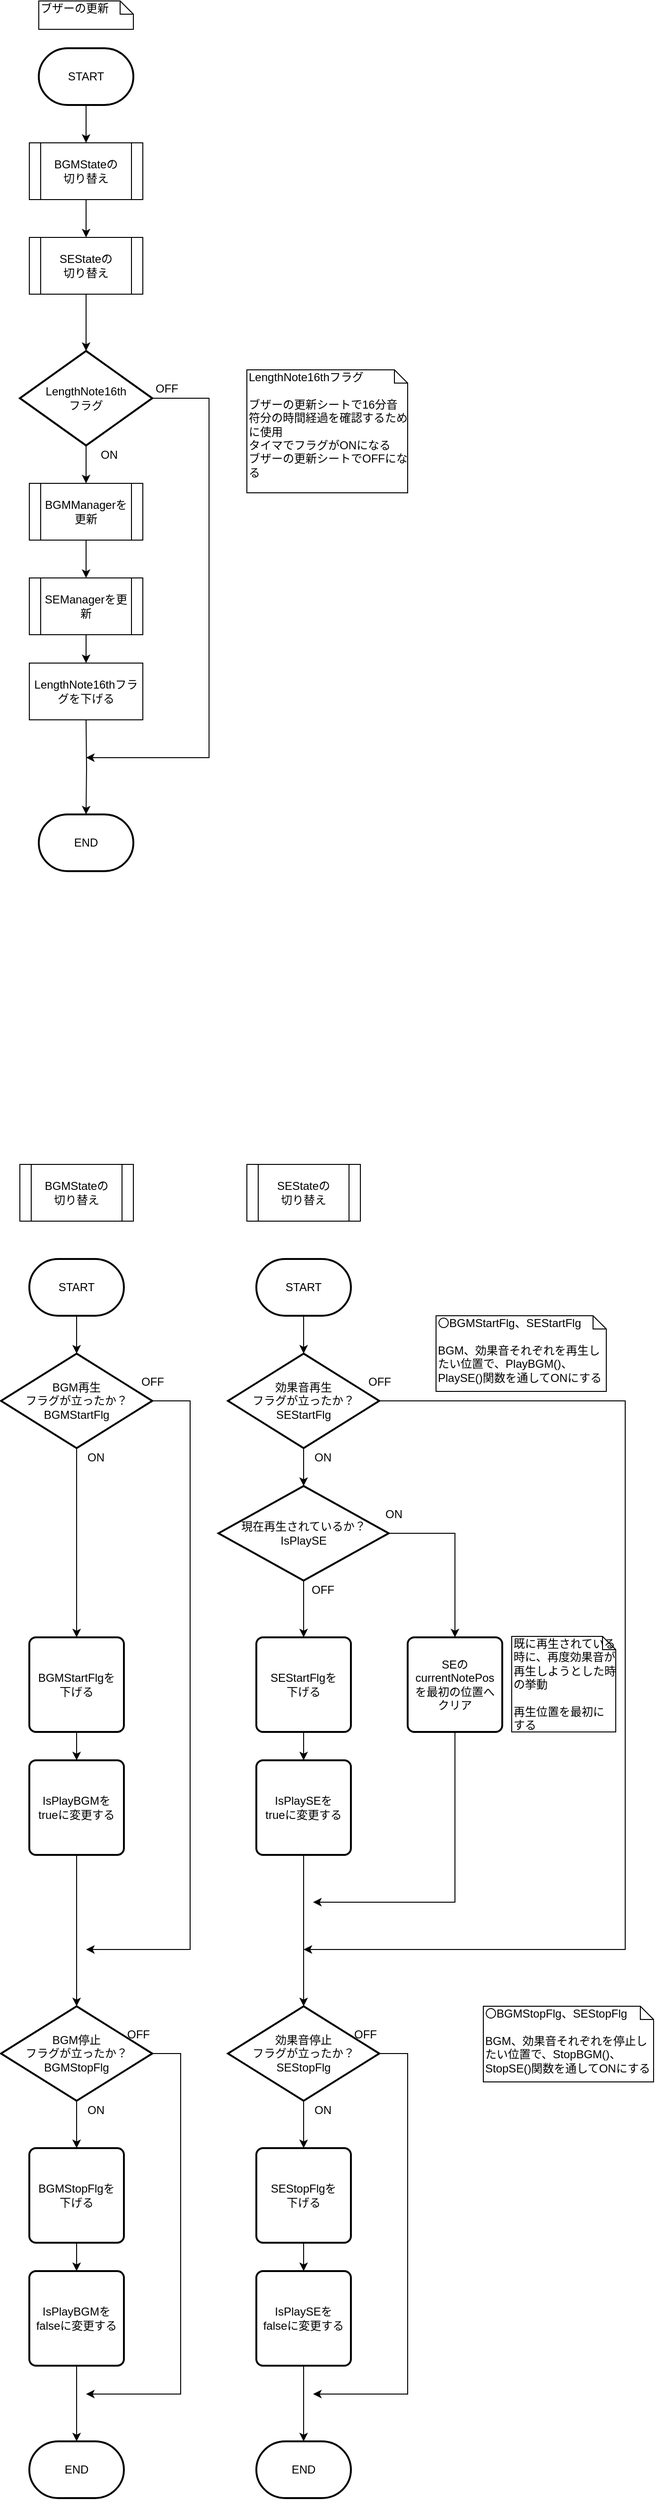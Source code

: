 <mxfile version="13.1.3" pages="5">
    <diagram name="ブザーの更新" id="sHjXgTzeAOtryM8AVv4b">
        <mxGraphModel dx="627" dy="618" grid="1" gridSize="10" guides="1" tooltips="1" connect="1" arrows="1" fold="1" page="1" pageScale="1" pageWidth="827" pageHeight="1169" math="0" shadow="0">
            <root>
                <mxCell id="dr038-qqmDyIK8T8McZE-0"/>
                <mxCell id="dr038-qqmDyIK8T8McZE-1" parent="dr038-qqmDyIK8T8McZE-0"/>
                <mxCell id="W0YhLz_EQgFUQMOhoSJx-53" value="" style="edgeStyle=orthogonalEdgeStyle;rounded=0;orthogonalLoop=1;jettySize=auto;html=1;" parent="dr038-qqmDyIK8T8McZE-1" source="dr038-qqmDyIK8T8McZE-3" target="W0YhLz_EQgFUQMOhoSJx-22" edge="1">
                    <mxGeometry relative="1" as="geometry"/>
                </mxCell>
                <mxCell id="dr038-qqmDyIK8T8McZE-3" value="START" style="strokeWidth=2;html=1;shape=mxgraph.flowchart.terminator;whiteSpace=wrap;" parent="dr038-qqmDyIK8T8McZE-1" vertex="1">
                    <mxGeometry x="100" y="100" width="100" height="60" as="geometry"/>
                </mxCell>
                <mxCell id="dr038-qqmDyIK8T8McZE-4" value="ブザーの更新" style="shape=note;whiteSpace=wrap;html=1;size=14;verticalAlign=top;align=left;spacingTop=-6;" parent="dr038-qqmDyIK8T8McZE-1" vertex="1">
                    <mxGeometry x="100" y="50" width="100" height="30" as="geometry"/>
                </mxCell>
                <mxCell id="dr038-qqmDyIK8T8McZE-5" value="" style="edgeStyle=orthogonalEdgeStyle;rounded=0;orthogonalLoop=1;jettySize=auto;html=1;exitX=0.5;exitY=1;exitDx=0;exitDy=0;" parent="dr038-qqmDyIK8T8McZE-1" source="G2oQgX6TiOGb2vG8f04e-0" edge="1">
                    <mxGeometry relative="1" as="geometry">
                        <mxPoint x="150" y="610" as="sourcePoint"/>
                        <mxPoint x="150" y="660" as="targetPoint"/>
                    </mxGeometry>
                </mxCell>
                <mxCell id="dr038-qqmDyIK8T8McZE-7" value="" style="edgeStyle=orthogonalEdgeStyle;rounded=0;orthogonalLoop=1;jettySize=auto;html=1;exitX=0.5;exitY=1;exitDx=0;exitDy=0;" parent="dr038-qqmDyIK8T8McZE-1" source="G2oQgX6TiOGb2vG8f04e-1" edge="1">
                    <mxGeometry relative="1" as="geometry">
                        <mxPoint x="150" y="750" as="targetPoint"/>
                        <mxPoint x="150" y="710" as="sourcePoint"/>
                    </mxGeometry>
                </mxCell>
                <mxCell id="dr038-qqmDyIK8T8McZE-22" value="END" style="strokeWidth=2;html=1;shape=mxgraph.flowchart.terminator;whiteSpace=wrap;" parent="dr038-qqmDyIK8T8McZE-1" vertex="1">
                    <mxGeometry x="100" y="910" width="100" height="60" as="geometry"/>
                </mxCell>
                <mxCell id="W0YhLz_EQgFUQMOhoSJx-0" value="BGMStateの&lt;br&gt;切り替え" style="shape=process;whiteSpace=wrap;html=1;backgroundOutline=1;" parent="dr038-qqmDyIK8T8McZE-1" vertex="1">
                    <mxGeometry x="80" y="1280" width="120" height="60" as="geometry"/>
                </mxCell>
                <mxCell id="W0YhLz_EQgFUQMOhoSJx-1" value="" style="edgeStyle=orthogonalEdgeStyle;rounded=0;orthogonalLoop=1;jettySize=auto;html=1;" parent="dr038-qqmDyIK8T8McZE-1" source="W0YhLz_EQgFUQMOhoSJx-2" target="W0YhLz_EQgFUQMOhoSJx-5" edge="1">
                    <mxGeometry relative="1" as="geometry"/>
                </mxCell>
                <mxCell id="W0YhLz_EQgFUQMOhoSJx-2" value="START" style="strokeWidth=2;html=1;shape=mxgraph.flowchart.terminator;whiteSpace=wrap;" parent="dr038-qqmDyIK8T8McZE-1" vertex="1">
                    <mxGeometry x="90" y="1380" width="100" height="60" as="geometry"/>
                </mxCell>
                <mxCell id="W0YhLz_EQgFUQMOhoSJx-3" value="" style="edgeStyle=orthogonalEdgeStyle;rounded=0;orthogonalLoop=1;jettySize=auto;html=1;" parent="dr038-qqmDyIK8T8McZE-1" source="W0YhLz_EQgFUQMOhoSJx-5" target="W0YhLz_EQgFUQMOhoSJx-7" edge="1">
                    <mxGeometry relative="1" as="geometry"/>
                </mxCell>
                <mxCell id="W0YhLz_EQgFUQMOhoSJx-4" style="edgeStyle=orthogonalEdgeStyle;rounded=0;orthogonalLoop=1;jettySize=auto;html=1;" parent="dr038-qqmDyIK8T8McZE-1" source="W0YhLz_EQgFUQMOhoSJx-5" edge="1">
                    <mxGeometry relative="1" as="geometry">
                        <mxPoint x="150" y="2110" as="targetPoint"/>
                        <Array as="points">
                            <mxPoint x="260" y="1530"/>
                            <mxPoint x="260" y="2110"/>
                        </Array>
                    </mxGeometry>
                </mxCell>
                <mxCell id="W0YhLz_EQgFUQMOhoSJx-5" value="BGM再生&lt;br&gt;フラグが立ったか？&lt;br&gt;BGMStartFlg" style="strokeWidth=2;html=1;shape=mxgraph.flowchart.decision;whiteSpace=wrap;" parent="dr038-qqmDyIK8T8McZE-1" vertex="1">
                    <mxGeometry x="60" y="1480" width="160" height="100" as="geometry"/>
                </mxCell>
                <mxCell id="W0YhLz_EQgFUQMOhoSJx-6" value="" style="edgeStyle=orthogonalEdgeStyle;rounded=0;orthogonalLoop=1;jettySize=auto;html=1;" parent="dr038-qqmDyIK8T8McZE-1" source="W0YhLz_EQgFUQMOhoSJx-7" target="W0YhLz_EQgFUQMOhoSJx-9" edge="1">
                    <mxGeometry relative="1" as="geometry"/>
                </mxCell>
                <mxCell id="W0YhLz_EQgFUQMOhoSJx-7" value="BGMStartFlgを&lt;br&gt;下げる" style="rounded=1;whiteSpace=wrap;html=1;absoluteArcSize=1;arcSize=14;strokeWidth=2;" parent="dr038-qqmDyIK8T8McZE-1" vertex="1">
                    <mxGeometry x="90" y="1780" width="100" height="100" as="geometry"/>
                </mxCell>
                <mxCell id="W0YhLz_EQgFUQMOhoSJx-8" value="" style="edgeStyle=orthogonalEdgeStyle;rounded=0;orthogonalLoop=1;jettySize=auto;html=1;entryX=0.5;entryY=0;entryDx=0;entryDy=0;entryPerimeter=0;" parent="dr038-qqmDyIK8T8McZE-1" source="W0YhLz_EQgFUQMOhoSJx-9" target="W0YhLz_EQgFUQMOhoSJx-14" edge="1">
                    <mxGeometry relative="1" as="geometry">
                        <mxPoint x="140" y="1940" as="targetPoint"/>
                    </mxGeometry>
                </mxCell>
                <mxCell id="W0YhLz_EQgFUQMOhoSJx-9" value="IsPlayBGMを&lt;br&gt;trueに変更する" style="rounded=1;whiteSpace=wrap;html=1;absoluteArcSize=1;arcSize=14;strokeWidth=2;" parent="dr038-qqmDyIK8T8McZE-1" vertex="1">
                    <mxGeometry x="90" y="1910" width="100" height="100" as="geometry"/>
                </mxCell>
                <mxCell id="W0YhLz_EQgFUQMOhoSJx-10" value="ON" style="text;html=1;align=center;verticalAlign=middle;resizable=0;points=[];autosize=1;" parent="dr038-qqmDyIK8T8McZE-1" vertex="1">
                    <mxGeometry x="145" y="1580" width="30" height="20" as="geometry"/>
                </mxCell>
                <mxCell id="W0YhLz_EQgFUQMOhoSJx-11" value="OFF" style="text;html=1;align=center;verticalAlign=middle;resizable=0;points=[];autosize=1;" parent="dr038-qqmDyIK8T8McZE-1" vertex="1">
                    <mxGeometry x="200" y="1500" width="40" height="20" as="geometry"/>
                </mxCell>
                <mxCell id="W0YhLz_EQgFUQMOhoSJx-12" value="" style="edgeStyle=orthogonalEdgeStyle;rounded=0;orthogonalLoop=1;jettySize=auto;html=1;" parent="dr038-qqmDyIK8T8McZE-1" source="W0YhLz_EQgFUQMOhoSJx-14" target="W0YhLz_EQgFUQMOhoSJx-16" edge="1">
                    <mxGeometry relative="1" as="geometry"/>
                </mxCell>
                <mxCell id="W0YhLz_EQgFUQMOhoSJx-13" style="edgeStyle=orthogonalEdgeStyle;rounded=0;orthogonalLoop=1;jettySize=auto;html=1;" parent="dr038-qqmDyIK8T8McZE-1" source="W0YhLz_EQgFUQMOhoSJx-14" edge="1">
                    <mxGeometry relative="1" as="geometry">
                        <mxPoint x="150" y="2580" as="targetPoint"/>
                        <Array as="points">
                            <mxPoint x="250" y="2220"/>
                            <mxPoint x="250" y="2580"/>
                        </Array>
                    </mxGeometry>
                </mxCell>
                <mxCell id="W0YhLz_EQgFUQMOhoSJx-14" value="BGM停止&lt;br&gt;フラグが立ったか？&lt;br&gt;BGMStopFlg" style="strokeWidth=2;html=1;shape=mxgraph.flowchart.decision;whiteSpace=wrap;" parent="dr038-qqmDyIK8T8McZE-1" vertex="1">
                    <mxGeometry x="60" y="2170" width="160" height="100" as="geometry"/>
                </mxCell>
                <mxCell id="W0YhLz_EQgFUQMOhoSJx-15" value="" style="edgeStyle=orthogonalEdgeStyle;rounded=0;orthogonalLoop=1;jettySize=auto;html=1;" parent="dr038-qqmDyIK8T8McZE-1" source="W0YhLz_EQgFUQMOhoSJx-16" target="W0YhLz_EQgFUQMOhoSJx-18" edge="1">
                    <mxGeometry relative="1" as="geometry"/>
                </mxCell>
                <mxCell id="W0YhLz_EQgFUQMOhoSJx-16" value="BGMStopFlgを&lt;br&gt;下げる" style="rounded=1;whiteSpace=wrap;html=1;absoluteArcSize=1;arcSize=14;strokeWidth=2;" parent="dr038-qqmDyIK8T8McZE-1" vertex="1">
                    <mxGeometry x="90" y="2320" width="100" height="100" as="geometry"/>
                </mxCell>
                <mxCell id="W0YhLz_EQgFUQMOhoSJx-17" value="" style="edgeStyle=orthogonalEdgeStyle;rounded=0;orthogonalLoop=1;jettySize=auto;html=1;" parent="dr038-qqmDyIK8T8McZE-1" source="W0YhLz_EQgFUQMOhoSJx-18" edge="1">
                    <mxGeometry relative="1" as="geometry">
                        <mxPoint x="140" y="2630" as="targetPoint"/>
                    </mxGeometry>
                </mxCell>
                <mxCell id="W0YhLz_EQgFUQMOhoSJx-18" value="IsPlayBGMを&lt;br&gt;falseに変更する" style="rounded=1;whiteSpace=wrap;html=1;absoluteArcSize=1;arcSize=14;strokeWidth=2;" parent="dr038-qqmDyIK8T8McZE-1" vertex="1">
                    <mxGeometry x="90" y="2450" width="100" height="100" as="geometry"/>
                </mxCell>
                <mxCell id="W0YhLz_EQgFUQMOhoSJx-19" value="ON" style="text;html=1;align=center;verticalAlign=middle;resizable=0;points=[];autosize=1;" parent="dr038-qqmDyIK8T8McZE-1" vertex="1">
                    <mxGeometry x="145" y="2270" width="30" height="20" as="geometry"/>
                </mxCell>
                <mxCell id="W0YhLz_EQgFUQMOhoSJx-20" value="OFF" style="text;html=1;align=center;verticalAlign=middle;resizable=0;points=[];autosize=1;" parent="dr038-qqmDyIK8T8McZE-1" vertex="1">
                    <mxGeometry x="185" y="2190" width="40" height="20" as="geometry"/>
                </mxCell>
                <mxCell id="W0YhLz_EQgFUQMOhoSJx-21" value="END" style="strokeWidth=2;html=1;shape=mxgraph.flowchart.terminator;whiteSpace=wrap;" parent="dr038-qqmDyIK8T8McZE-1" vertex="1">
                    <mxGeometry x="90" y="2630" width="100" height="60" as="geometry"/>
                </mxCell>
                <mxCell id="W0YhLz_EQgFUQMOhoSJx-52" value="" style="edgeStyle=orthogonalEdgeStyle;rounded=0;orthogonalLoop=1;jettySize=auto;html=1;" parent="dr038-qqmDyIK8T8McZE-1" source="W0YhLz_EQgFUQMOhoSJx-22" target="W0YhLz_EQgFUQMOhoSJx-23" edge="1">
                    <mxGeometry relative="1" as="geometry"/>
                </mxCell>
                <mxCell id="W0YhLz_EQgFUQMOhoSJx-22" value="BGMStateの&lt;br&gt;切り替え" style="shape=process;whiteSpace=wrap;html=1;backgroundOutline=1;" parent="dr038-qqmDyIK8T8McZE-1" vertex="1">
                    <mxGeometry x="90" y="200" width="120" height="60" as="geometry"/>
                </mxCell>
                <mxCell id="W0YhLz_EQgFUQMOhoSJx-51" value="" style="edgeStyle=orthogonalEdgeStyle;rounded=0;orthogonalLoop=1;jettySize=auto;html=1;" parent="dr038-qqmDyIK8T8McZE-1" source="W0YhLz_EQgFUQMOhoSJx-23" target="W0YhLz_EQgFUQMOhoSJx-46" edge="1">
                    <mxGeometry relative="1" as="geometry"/>
                </mxCell>
                <mxCell id="W0YhLz_EQgFUQMOhoSJx-23" value="SEStateの&lt;br&gt;切り替え" style="shape=process;whiteSpace=wrap;html=1;backgroundOutline=1;" parent="dr038-qqmDyIK8T8McZE-1" vertex="1">
                    <mxGeometry x="90" y="300" width="120" height="60" as="geometry"/>
                </mxCell>
                <mxCell id="W0YhLz_EQgFUQMOhoSJx-24" value="SEStateの&lt;br&gt;切り替え" style="shape=process;whiteSpace=wrap;html=1;backgroundOutline=1;" parent="dr038-qqmDyIK8T8McZE-1" vertex="1">
                    <mxGeometry x="320" y="1280" width="120" height="60" as="geometry"/>
                </mxCell>
                <mxCell id="W0YhLz_EQgFUQMOhoSJx-25" value="" style="edgeStyle=orthogonalEdgeStyle;rounded=0;orthogonalLoop=1;jettySize=auto;html=1;" parent="dr038-qqmDyIK8T8McZE-1" source="W0YhLz_EQgFUQMOhoSJx-26" target="W0YhLz_EQgFUQMOhoSJx-29" edge="1">
                    <mxGeometry relative="1" as="geometry"/>
                </mxCell>
                <mxCell id="W0YhLz_EQgFUQMOhoSJx-26" value="START" style="strokeWidth=2;html=1;shape=mxgraph.flowchart.terminator;whiteSpace=wrap;" parent="dr038-qqmDyIK8T8McZE-1" vertex="1">
                    <mxGeometry x="330" y="1380" width="100" height="60" as="geometry"/>
                </mxCell>
                <mxCell id="W0YhLz_EQgFUQMOhoSJx-27" value="" style="edgeStyle=orthogonalEdgeStyle;rounded=0;orthogonalLoop=1;jettySize=auto;html=1;" parent="dr038-qqmDyIK8T8McZE-1" edge="1">
                    <mxGeometry relative="1" as="geometry">
                        <mxPoint x="380" y="1570" as="sourcePoint"/>
                        <mxPoint x="380" y="1620" as="targetPoint"/>
                    </mxGeometry>
                </mxCell>
                <mxCell id="W0YhLz_EQgFUQMOhoSJx-28" style="edgeStyle=orthogonalEdgeStyle;rounded=0;orthogonalLoop=1;jettySize=auto;html=1;" parent="dr038-qqmDyIK8T8McZE-1" source="W0YhLz_EQgFUQMOhoSJx-29" edge="1">
                    <mxGeometry relative="1" as="geometry">
                        <mxPoint x="380" y="2110" as="targetPoint"/>
                        <Array as="points">
                            <mxPoint x="720" y="1530"/>
                            <mxPoint x="720" y="2110"/>
                        </Array>
                    </mxGeometry>
                </mxCell>
                <mxCell id="W0YhLz_EQgFUQMOhoSJx-29" value="効果音再生&lt;br&gt;フラグが立ったか？&lt;br&gt;SEStartFlg" style="strokeWidth=2;html=1;shape=mxgraph.flowchart.decision;whiteSpace=wrap;" parent="dr038-qqmDyIK8T8McZE-1" vertex="1">
                    <mxGeometry x="300" y="1480" width="160" height="100" as="geometry"/>
                </mxCell>
                <mxCell id="W0YhLz_EQgFUQMOhoSJx-30" value="" style="edgeStyle=orthogonalEdgeStyle;rounded=0;orthogonalLoop=1;jettySize=auto;html=1;" parent="dr038-qqmDyIK8T8McZE-1" source="W0YhLz_EQgFUQMOhoSJx-31" target="W0YhLz_EQgFUQMOhoSJx-33" edge="1">
                    <mxGeometry relative="1" as="geometry"/>
                </mxCell>
                <mxCell id="W0YhLz_EQgFUQMOhoSJx-31" value="SEStartFlgを&lt;br&gt;下げる" style="rounded=1;whiteSpace=wrap;html=1;absoluteArcSize=1;arcSize=14;strokeWidth=2;" parent="dr038-qqmDyIK8T8McZE-1" vertex="1">
                    <mxGeometry x="330" y="1780" width="100" height="100" as="geometry"/>
                </mxCell>
                <mxCell id="W0YhLz_EQgFUQMOhoSJx-32" value="" style="edgeStyle=orthogonalEdgeStyle;rounded=0;orthogonalLoop=1;jettySize=auto;html=1;" parent="dr038-qqmDyIK8T8McZE-1" source="W0YhLz_EQgFUQMOhoSJx-33" edge="1">
                    <mxGeometry relative="1" as="geometry">
                        <mxPoint x="380" y="2170" as="targetPoint"/>
                    </mxGeometry>
                </mxCell>
                <mxCell id="W0YhLz_EQgFUQMOhoSJx-33" value="IsPlaySEを&lt;br&gt;trueに変更する" style="rounded=1;whiteSpace=wrap;html=1;absoluteArcSize=1;arcSize=14;strokeWidth=2;" parent="dr038-qqmDyIK8T8McZE-1" vertex="1">
                    <mxGeometry x="330" y="1910" width="100" height="100" as="geometry"/>
                </mxCell>
                <mxCell id="W0YhLz_EQgFUQMOhoSJx-34" value="ON" style="text;html=1;align=center;verticalAlign=middle;resizable=0;points=[];autosize=1;" parent="dr038-qqmDyIK8T8McZE-1" vertex="1">
                    <mxGeometry x="385" y="1580" width="30" height="20" as="geometry"/>
                </mxCell>
                <mxCell id="W0YhLz_EQgFUQMOhoSJx-35" value="OFF" style="text;html=1;align=center;verticalAlign=middle;resizable=0;points=[];autosize=1;" parent="dr038-qqmDyIK8T8McZE-1" vertex="1">
                    <mxGeometry x="440" y="1500" width="40" height="20" as="geometry"/>
                </mxCell>
                <mxCell id="W0YhLz_EQgFUQMOhoSJx-36" value="" style="edgeStyle=orthogonalEdgeStyle;rounded=0;orthogonalLoop=1;jettySize=auto;html=1;" parent="dr038-qqmDyIK8T8McZE-1" source="W0YhLz_EQgFUQMOhoSJx-38" target="W0YhLz_EQgFUQMOhoSJx-40" edge="1">
                    <mxGeometry relative="1" as="geometry"/>
                </mxCell>
                <mxCell id="W0YhLz_EQgFUQMOhoSJx-37" style="edgeStyle=orthogonalEdgeStyle;rounded=0;orthogonalLoop=1;jettySize=auto;html=1;" parent="dr038-qqmDyIK8T8McZE-1" source="W0YhLz_EQgFUQMOhoSJx-38" edge="1">
                    <mxGeometry relative="1" as="geometry">
                        <mxPoint x="390" y="2580" as="targetPoint"/>
                        <Array as="points">
                            <mxPoint x="490" y="2220"/>
                            <mxPoint x="490" y="2580"/>
                        </Array>
                    </mxGeometry>
                </mxCell>
                <mxCell id="W0YhLz_EQgFUQMOhoSJx-38" value="効果音停止&lt;br&gt;フラグが立ったか？&lt;br&gt;SEStopFlg" style="strokeWidth=2;html=1;shape=mxgraph.flowchart.decision;whiteSpace=wrap;" parent="dr038-qqmDyIK8T8McZE-1" vertex="1">
                    <mxGeometry x="300" y="2170" width="160" height="100" as="geometry"/>
                </mxCell>
                <mxCell id="W0YhLz_EQgFUQMOhoSJx-39" value="" style="edgeStyle=orthogonalEdgeStyle;rounded=0;orthogonalLoop=1;jettySize=auto;html=1;" parent="dr038-qqmDyIK8T8McZE-1" source="W0YhLz_EQgFUQMOhoSJx-40" target="W0YhLz_EQgFUQMOhoSJx-42" edge="1">
                    <mxGeometry relative="1" as="geometry"/>
                </mxCell>
                <mxCell id="W0YhLz_EQgFUQMOhoSJx-40" value="SEStopFlgを&lt;br&gt;下げる" style="rounded=1;whiteSpace=wrap;html=1;absoluteArcSize=1;arcSize=14;strokeWidth=2;" parent="dr038-qqmDyIK8T8McZE-1" vertex="1">
                    <mxGeometry x="330" y="2320" width="100" height="100" as="geometry"/>
                </mxCell>
                <mxCell id="W0YhLz_EQgFUQMOhoSJx-41" value="" style="edgeStyle=orthogonalEdgeStyle;rounded=0;orthogonalLoop=1;jettySize=auto;html=1;" parent="dr038-qqmDyIK8T8McZE-1" source="W0YhLz_EQgFUQMOhoSJx-42" edge="1">
                    <mxGeometry relative="1" as="geometry">
                        <mxPoint x="380" y="2630" as="targetPoint"/>
                    </mxGeometry>
                </mxCell>
                <mxCell id="W0YhLz_EQgFUQMOhoSJx-42" value="IsPlaySEを&lt;br&gt;falseに変更する" style="rounded=1;whiteSpace=wrap;html=1;absoluteArcSize=1;arcSize=14;strokeWidth=2;" parent="dr038-qqmDyIK8T8McZE-1" vertex="1">
                    <mxGeometry x="330" y="2450" width="100" height="100" as="geometry"/>
                </mxCell>
                <mxCell id="W0YhLz_EQgFUQMOhoSJx-43" value="ON" style="text;html=1;align=center;verticalAlign=middle;resizable=0;points=[];autosize=1;" parent="dr038-qqmDyIK8T8McZE-1" vertex="1">
                    <mxGeometry x="385" y="2270" width="30" height="20" as="geometry"/>
                </mxCell>
                <mxCell id="W0YhLz_EQgFUQMOhoSJx-44" value="OFF" style="text;html=1;align=center;verticalAlign=middle;resizable=0;points=[];autosize=1;" parent="dr038-qqmDyIK8T8McZE-1" vertex="1">
                    <mxGeometry x="425" y="2190" width="40" height="20" as="geometry"/>
                </mxCell>
                <mxCell id="W0YhLz_EQgFUQMOhoSJx-45" value="END" style="strokeWidth=2;html=1;shape=mxgraph.flowchart.terminator;whiteSpace=wrap;" parent="dr038-qqmDyIK8T8McZE-1" vertex="1">
                    <mxGeometry x="330" y="2630" width="100" height="60" as="geometry"/>
                </mxCell>
                <mxCell id="W0YhLz_EQgFUQMOhoSJx-47" value="" style="edgeStyle=orthogonalEdgeStyle;rounded=0;orthogonalLoop=1;jettySize=auto;html=1;" parent="dr038-qqmDyIK8T8McZE-1" source="W0YhLz_EQgFUQMOhoSJx-46" edge="1">
                    <mxGeometry relative="1" as="geometry">
                        <mxPoint x="150" y="560" as="targetPoint"/>
                    </mxGeometry>
                </mxCell>
                <mxCell id="W0YhLz_EQgFUQMOhoSJx-48" style="edgeStyle=orthogonalEdgeStyle;rounded=0;orthogonalLoop=1;jettySize=auto;html=1;" parent="dr038-qqmDyIK8T8McZE-1" source="W0YhLz_EQgFUQMOhoSJx-46" edge="1">
                    <mxGeometry relative="1" as="geometry">
                        <mxPoint x="150" y="850" as="targetPoint"/>
                        <Array as="points">
                            <mxPoint x="280" y="470"/>
                            <mxPoint x="280" y="850"/>
                            <mxPoint x="150" y="850"/>
                        </Array>
                    </mxGeometry>
                </mxCell>
                <mxCell id="W0YhLz_EQgFUQMOhoSJx-46" value="&lt;span style=&quot;text-align: left&quot;&gt;LengthNote16th&lt;br&gt;フラグ&lt;/span&gt;" style="strokeWidth=2;html=1;shape=mxgraph.flowchart.decision;whiteSpace=wrap;" parent="dr038-qqmDyIK8T8McZE-1" vertex="1">
                    <mxGeometry x="80" y="420" width="140" height="100" as="geometry"/>
                </mxCell>
                <mxCell id="W0YhLz_EQgFUQMOhoSJx-49" value="ON" style="text;html=1;align=center;verticalAlign=middle;resizable=0;points=[];autosize=1;" parent="dr038-qqmDyIK8T8McZE-1" vertex="1">
                    <mxGeometry x="159" y="520" width="30" height="20" as="geometry"/>
                </mxCell>
                <mxCell id="W0YhLz_EQgFUQMOhoSJx-50" value="OFF" style="text;html=1;align=center;verticalAlign=middle;resizable=0;points=[];autosize=1;" parent="dr038-qqmDyIK8T8McZE-1" vertex="1">
                    <mxGeometry x="215" y="450" width="40" height="20" as="geometry"/>
                </mxCell>
                <mxCell id="wUmr7rL4XI4OjzSfEoUU-0" value="LengthNote16thフラグ&lt;br&gt;&lt;br&gt;ブザーの更新シートで16分音符分の時間経過を確認するために使用&lt;br&gt;タイマでフラグがONになる&lt;br&gt;ブザーの更新シートでOFFになる" style="shape=note;whiteSpace=wrap;html=1;size=14;verticalAlign=top;align=left;spacingTop=-6;" parent="dr038-qqmDyIK8T8McZE-1" vertex="1">
                    <mxGeometry x="320" y="440" width="170" height="130" as="geometry"/>
                </mxCell>
                <mxCell id="DAbxYG-DEQaKZM_AroCI-1" style="edgeStyle=orthogonalEdgeStyle;rounded=0;orthogonalLoop=1;jettySize=auto;html=1;" parent="dr038-qqmDyIK8T8McZE-1" target="dr038-qqmDyIK8T8McZE-22" edge="1">
                    <mxGeometry relative="1" as="geometry">
                        <mxPoint x="150" y="810" as="sourcePoint"/>
                    </mxGeometry>
                </mxCell>
                <mxCell id="G2oQgX6TiOGb2vG8f04e-0" value="&lt;span&gt;BGMManagerを更新&lt;/span&gt;" style="shape=process;whiteSpace=wrap;html=1;backgroundOutline=1;" parent="dr038-qqmDyIK8T8McZE-1" vertex="1">
                    <mxGeometry x="90" y="560" width="120" height="60" as="geometry"/>
                </mxCell>
                <mxCell id="G2oQgX6TiOGb2vG8f04e-1" value="&lt;span&gt;SEManagerを更新&lt;/span&gt;" style="shape=process;whiteSpace=wrap;html=1;backgroundOutline=1;" parent="dr038-qqmDyIK8T8McZE-1" vertex="1">
                    <mxGeometry x="90" y="660" width="120" height="60" as="geometry"/>
                </mxCell>
                <mxCell id="G2oQgX6TiOGb2vG8f04e-2" value="&lt;span&gt;LengthNote16thフラグを下げる&lt;/span&gt;" style="rounded=0;whiteSpace=wrap;html=1;" parent="dr038-qqmDyIK8T8McZE-1" vertex="1">
                    <mxGeometry x="90" y="750" width="120" height="60" as="geometry"/>
                </mxCell>
                <mxCell id="Gq7NbYDYflofkn9D83_M-3" style="edgeStyle=orthogonalEdgeStyle;rounded=0;orthogonalLoop=1;jettySize=auto;html=1;" parent="dr038-qqmDyIK8T8McZE-1" source="Gq7NbYDYflofkn9D83_M-0" target="W0YhLz_EQgFUQMOhoSJx-31" edge="1">
                    <mxGeometry relative="1" as="geometry"/>
                </mxCell>
                <mxCell id="Gq7NbYDYflofkn9D83_M-6" style="edgeStyle=orthogonalEdgeStyle;rounded=0;orthogonalLoop=1;jettySize=auto;html=1;" parent="dr038-qqmDyIK8T8McZE-1" source="Gq7NbYDYflofkn9D83_M-0" target="Gq7NbYDYflofkn9D83_M-4" edge="1">
                    <mxGeometry relative="1" as="geometry"/>
                </mxCell>
                <mxCell id="Gq7NbYDYflofkn9D83_M-0" value="現在再生されているか？&lt;br&gt;IsPlaySE" style="strokeWidth=2;html=1;shape=mxgraph.flowchart.decision;whiteSpace=wrap;" parent="dr038-qqmDyIK8T8McZE-1" vertex="1">
                    <mxGeometry x="290" y="1620" width="180" height="100" as="geometry"/>
                </mxCell>
                <mxCell id="Gq7NbYDYflofkn9D83_M-1" value="ON" style="text;html=1;align=center;verticalAlign=middle;resizable=0;points=[];autosize=1;" parent="dr038-qqmDyIK8T8McZE-1" vertex="1">
                    <mxGeometry x="460" y="1640" width="30" height="20" as="geometry"/>
                </mxCell>
                <mxCell id="Gq7NbYDYflofkn9D83_M-2" value="OFF" style="text;html=1;align=center;verticalAlign=middle;resizable=0;points=[];autosize=1;" parent="dr038-qqmDyIK8T8McZE-1" vertex="1">
                    <mxGeometry x="380" y="1720" width="40" height="20" as="geometry"/>
                </mxCell>
                <mxCell id="Gq7NbYDYflofkn9D83_M-5" style="edgeStyle=orthogonalEdgeStyle;rounded=0;orthogonalLoop=1;jettySize=auto;html=1;" parent="dr038-qqmDyIK8T8McZE-1" source="Gq7NbYDYflofkn9D83_M-4" edge="1">
                    <mxGeometry relative="1" as="geometry">
                        <mxPoint x="390" y="2060" as="targetPoint"/>
                        <Array as="points">
                            <mxPoint x="540" y="2060"/>
                        </Array>
                    </mxGeometry>
                </mxCell>
                <mxCell id="Gq7NbYDYflofkn9D83_M-4" value="SEの&lt;br&gt;currentNotePos&lt;br&gt;を最初の位置へ&lt;br&gt;クリア" style="rounded=1;whiteSpace=wrap;html=1;absoluteArcSize=1;arcSize=14;strokeWidth=2;" parent="dr038-qqmDyIK8T8McZE-1" vertex="1">
                    <mxGeometry x="490" y="1780" width="100" height="100" as="geometry"/>
                </mxCell>
                <mxCell id="Gq7NbYDYflofkn9D83_M-7" value="既に再生されている時に、再度効果音が再生しようとした時の挙動&lt;br&gt;&lt;br&gt;再生位置を最初にする" style="shape=note;whiteSpace=wrap;html=1;size=14;verticalAlign=top;align=left;spacingTop=-6;" parent="dr038-qqmDyIK8T8McZE-1" vertex="1">
                    <mxGeometry x="600" y="1779" width="110" height="101" as="geometry"/>
                </mxCell>
                <mxCell id="-qMV9gJSECSFKtpwPz8T-0" value="〇BGMStartFlg、SEStartFlg&lt;br&gt;&lt;br&gt;BGM、効果音それぞれを再生したい位置で、PlayBGM()、PlaySE()関数を通してONにする" style="shape=note;whiteSpace=wrap;html=1;size=14;verticalAlign=top;align=left;spacingTop=-6;" parent="dr038-qqmDyIK8T8McZE-1" vertex="1">
                    <mxGeometry x="520" y="1440" width="180" height="80" as="geometry"/>
                </mxCell>
                <mxCell id="-qMV9gJSECSFKtpwPz8T-1" value="〇BGMStopFlg、SEStopFlg&lt;br&gt;&lt;br&gt;BGM、効果音それぞれを停止したい位置で、StopBGM()、StopSE()関数を通してONにする" style="shape=note;whiteSpace=wrap;html=1;size=14;verticalAlign=top;align=left;spacingTop=-6;" parent="dr038-qqmDyIK8T8McZE-1" vertex="1">
                    <mxGeometry x="570" y="2170" width="180" height="80" as="geometry"/>
                </mxCell>
            </root>
        </mxGraphModel>
    </diagram>
    <diagram name="BGMManagerを更新" id="ABgosr9o0sSPcyc1PMzt">
        <mxGraphModel dx="712" dy="618" grid="1" gridSize="10" guides="1" tooltips="1" connect="1" arrows="1" fold="1" page="1" pageScale="1" pageWidth="827" pageHeight="1169" math="0" shadow="0">
            <root>
                <mxCell id="4Xr6yz0XrZvKhtDLW0RJ-0"/>
                <mxCell id="4Xr6yz0XrZvKhtDLW0RJ-1" parent="4Xr6yz0XrZvKhtDLW0RJ-0"/>
                <mxCell id="4Xr6yz0XrZvKhtDLW0RJ-2" value="" style="edgeStyle=orthogonalEdgeStyle;rounded=0;orthogonalLoop=1;jettySize=auto;html=1;" parent="4Xr6yz0XrZvKhtDLW0RJ-1" source="4Xr6yz0XrZvKhtDLW0RJ-3" target="4Xr6yz0XrZvKhtDLW0RJ-31" edge="1">
                    <mxGeometry relative="1" as="geometry">
                        <mxPoint x="186" y="310" as="targetPoint"/>
                    </mxGeometry>
                </mxCell>
                <mxCell id="4Xr6yz0XrZvKhtDLW0RJ-3" value="START" style="strokeWidth=2;html=1;shape=mxgraph.flowchart.terminator;whiteSpace=wrap;" parent="4Xr6yz0XrZvKhtDLW0RJ-1" vertex="1">
                    <mxGeometry x="136" y="210" width="100" height="60" as="geometry"/>
                </mxCell>
                <mxCell id="4Xr6yz0XrZvKhtDLW0RJ-4" value="&lt;span style=&quot;text-align: center&quot;&gt;BGMManagerを更新&lt;/span&gt;" style="shape=note;whiteSpace=wrap;html=1;size=14;verticalAlign=top;align=left;spacingTop=-6;" parent="4Xr6yz0XrZvKhtDLW0RJ-1" vertex="1">
                    <mxGeometry x="121" y="150" width="130" height="40" as="geometry"/>
                </mxCell>
                <mxCell id="4Xr6yz0XrZvKhtDLW0RJ-29" value="" style="edgeStyle=orthogonalEdgeStyle;rounded=0;orthogonalLoop=1;jettySize=auto;html=1;" parent="4Xr6yz0XrZvKhtDLW0RJ-1" source="4Xr6yz0XrZvKhtDLW0RJ-31" target="4Xr6yz0XrZvKhtDLW0RJ-34" edge="1">
                    <mxGeometry relative="1" as="geometry"/>
                </mxCell>
                <mxCell id="4Xr6yz0XrZvKhtDLW0RJ-30" style="edgeStyle=orthogonalEdgeStyle;rounded=0;orthogonalLoop=1;jettySize=auto;html=1;" parent="4Xr6yz0XrZvKhtDLW0RJ-1" source="4Xr6yz0XrZvKhtDLW0RJ-31" edge="1">
                    <mxGeometry relative="1" as="geometry">
                        <mxPoint x="186" y="1370" as="targetPoint"/>
                        <Array as="points">
                            <mxPoint x="490" y="370"/>
                            <mxPoint x="490" y="1370"/>
                            <mxPoint x="186" y="1370"/>
                        </Array>
                    </mxGeometry>
                </mxCell>
                <mxCell id="4Xr6yz0XrZvKhtDLW0RJ-31" value="現在BGMが&lt;br&gt;再生されているか" style="strokeWidth=2;html=1;shape=mxgraph.flowchart.decision;whiteSpace=wrap;" parent="4Xr6yz0XrZvKhtDLW0RJ-1" vertex="1">
                    <mxGeometry x="72" y="320" width="228" height="100" as="geometry"/>
                </mxCell>
                <mxCell id="4Xr6yz0XrZvKhtDLW0RJ-32" value="" style="edgeStyle=orthogonalEdgeStyle;rounded=0;orthogonalLoop=1;jettySize=auto;html=1;" parent="4Xr6yz0XrZvKhtDLW0RJ-1" source="4Xr6yz0XrZvKhtDLW0RJ-34" edge="1">
                    <mxGeometry relative="1" as="geometry">
                        <mxPoint x="186" y="650" as="targetPoint"/>
                    </mxGeometry>
                </mxCell>
                <mxCell id="4Xr6yz0XrZvKhtDLW0RJ-33" style="edgeStyle=orthogonalEdgeStyle;rounded=0;orthogonalLoop=1;jettySize=auto;html=1;" parent="4Xr6yz0XrZvKhtDLW0RJ-1" source="4Xr6yz0XrZvKhtDLW0RJ-34" edge="1">
                    <mxGeometry relative="1" as="geometry">
                        <mxPoint x="186" y="790" as="targetPoint"/>
                        <Array as="points">
                            <mxPoint x="330" y="535"/>
                            <mxPoint x="330" y="790"/>
                        </Array>
                    </mxGeometry>
                </mxCell>
                <mxCell id="4Xr6yz0XrZvKhtDLW0RJ-34" value="BGMの再生位置は終端か？&lt;br&gt;BGMNotePos" style="strokeWidth=2;html=1;shape=mxgraph.flowchart.decision;whiteSpace=wrap;" parent="4Xr6yz0XrZvKhtDLW0RJ-1" vertex="1">
                    <mxGeometry x="72" y="485" width="228" height="100" as="geometry"/>
                </mxCell>
                <mxCell id="4Xr6yz0XrZvKhtDLW0RJ-35" value="YES" style="text;html=1;align=center;verticalAlign=middle;resizable=0;points=[];autosize=1;" parent="4Xr6yz0XrZvKhtDLW0RJ-1" vertex="1">
                    <mxGeometry x="196" y="430" width="40" height="20" as="geometry"/>
                </mxCell>
                <mxCell id="4Xr6yz0XrZvKhtDLW0RJ-36" value="NO" style="text;html=1;align=center;verticalAlign=middle;resizable=0;points=[];autosize=1;" parent="4Xr6yz0XrZvKhtDLW0RJ-1" vertex="1">
                    <mxGeometry x="315" y="340" width="30" height="20" as="geometry"/>
                </mxCell>
                <mxCell id="4Xr6yz0XrZvKhtDLW0RJ-37" value="YES" style="text;html=1;align=center;verticalAlign=middle;resizable=0;points=[];autosize=1;" parent="4Xr6yz0XrZvKhtDLW0RJ-1" vertex="1">
                    <mxGeometry x="190" y="585" width="40" height="20" as="geometry"/>
                </mxCell>
                <mxCell id="4Xr6yz0XrZvKhtDLW0RJ-38" value="" style="edgeStyle=orthogonalEdgeStyle;rounded=0;orthogonalLoop=1;jettySize=auto;html=1;" parent="4Xr6yz0XrZvKhtDLW0RJ-1" target="4Xr6yz0XrZvKhtDLW0RJ-43" edge="1">
                    <mxGeometry relative="1" as="geometry">
                        <mxPoint x="186" y="750" as="sourcePoint"/>
                    </mxGeometry>
                </mxCell>
                <mxCell id="4Xr6yz0XrZvKhtDLW0RJ-39" style="edgeStyle=orthogonalEdgeStyle;rounded=0;orthogonalLoop=1;jettySize=auto;html=1;exitX=0.5;exitY=1;exitDx=0;exitDy=0;" parent="4Xr6yz0XrZvKhtDLW0RJ-1" source="IRa_dM7qriDIy9-uKe1Z-0" target="4Xr6yz0XrZvKhtDLW0RJ-43" edge="1">
                    <mxGeometry relative="1" as="geometry">
                        <mxPoint x="186" y="750" as="sourcePoint"/>
                    </mxGeometry>
                </mxCell>
                <mxCell id="4Xr6yz0XrZvKhtDLW0RJ-42" style="edgeStyle=orthogonalEdgeStyle;rounded=0;orthogonalLoop=1;jettySize=auto;html=1;entryX=0.5;entryY=0;entryDx=0;entryDy=0;" parent="4Xr6yz0XrZvKhtDLW0RJ-1" source="4Xr6yz0XrZvKhtDLW0RJ-43" target="IRa_dM7qriDIy9-uKe1Z-1" edge="1">
                    <mxGeometry relative="1" as="geometry">
                        <Array as="points">
                            <mxPoint x="382" y="880"/>
                        </Array>
                        <mxPoint x="380" y="1110" as="targetPoint"/>
                    </mxGeometry>
                </mxCell>
                <mxCell id="0Jzsjs30BkO8wgTDrF6F-7" value="" style="edgeStyle=orthogonalEdgeStyle;rounded=0;orthogonalLoop=1;jettySize=auto;html=1;" parent="4Xr6yz0XrZvKhtDLW0RJ-1" source="4Xr6yz0XrZvKhtDLW0RJ-43" target="0Jzsjs30BkO8wgTDrF6F-4" edge="1">
                    <mxGeometry relative="1" as="geometry"/>
                </mxCell>
                <mxCell id="4Xr6yz0XrZvKhtDLW0RJ-43" value="現在選択されている音符の長さ分&lt;br&gt;時間は経過したか？&lt;br&gt;currentNoteLength &amp;lt;= 0" style="strokeWidth=2;html=1;shape=mxgraph.flowchart.decision;whiteSpace=wrap;" parent="4Xr6yz0XrZvKhtDLW0RJ-1" vertex="1">
                    <mxGeometry x="40" y="820" width="292" height="120" as="geometry"/>
                </mxCell>
                <mxCell id="4Xr6yz0XrZvKhtDLW0RJ-44" value="NO" style="text;html=1;align=center;verticalAlign=middle;resizable=0;points=[];autosize=1;" parent="4Xr6yz0XrZvKhtDLW0RJ-1" vertex="1">
                    <mxGeometry x="300" y="510" width="30" height="20" as="geometry"/>
                </mxCell>
                <mxCell id="4Xr6yz0XrZvKhtDLW0RJ-49" value="" style="edgeStyle=orthogonalEdgeStyle;rounded=0;orthogonalLoop=1;jettySize=auto;html=1;exitX=0.5;exitY=1;exitDx=0;exitDy=0;" parent="4Xr6yz0XrZvKhtDLW0RJ-1" source="0Jzsjs30BkO8wgTDrF6F-5" target="4Xr6yz0XrZvKhtDLW0RJ-51" edge="1">
                    <mxGeometry relative="1" as="geometry">
                        <mxPoint x="186" y="1320" as="sourcePoint"/>
                    </mxGeometry>
                </mxCell>
                <mxCell id="4Xr6yz0XrZvKhtDLW0RJ-51" value="END" style="strokeWidth=2;html=1;shape=mxgraph.flowchart.terminator;whiteSpace=wrap;" parent="4Xr6yz0XrZvKhtDLW0RJ-1" vertex="1">
                    <mxGeometry x="136" y="1460" width="100" height="60" as="geometry"/>
                </mxCell>
                <mxCell id="4Xr6yz0XrZvKhtDLW0RJ-53" style="edgeStyle=orthogonalEdgeStyle;rounded=0;orthogonalLoop=1;jettySize=auto;html=1;exitX=0.5;exitY=1;exitDx=0;exitDy=0;" parent="4Xr6yz0XrZvKhtDLW0RJ-1" source="IRa_dM7qriDIy9-uKe1Z-1" edge="1">
                    <mxGeometry relative="1" as="geometry">
                        <mxPoint x="190" y="1330" as="targetPoint"/>
                        <Array as="points">
                            <mxPoint x="382" y="1330"/>
                            <mxPoint x="190" y="1330"/>
                        </Array>
                        <mxPoint x="380" y="1210" as="sourcePoint"/>
                    </mxGeometry>
                </mxCell>
                <mxCell id="4Xr6yz0XrZvKhtDLW0RJ-55" value="NO" style="text;html=1;align=center;verticalAlign=middle;resizable=0;points=[];autosize=1;" parent="4Xr6yz0XrZvKhtDLW0RJ-1" vertex="1">
                    <mxGeometry x="322" y="860" width="30" height="20" as="geometry"/>
                </mxCell>
                <mxCell id="0Jzsjs30BkO8wgTDrF6F-1" value="" style="edgeStyle=orthogonalEdgeStyle;rounded=0;orthogonalLoop=1;jettySize=auto;html=1;exitX=0.5;exitY=1;exitDx=0;exitDy=0;" parent="4Xr6yz0XrZvKhtDLW0RJ-1" source="IRa_dM7qriDIy9-uKe1Z-2" target="0Jzsjs30BkO8wgTDrF6F-5" edge="1">
                    <mxGeometry relative="1" as="geometry">
                        <mxPoint x="186" y="1205" as="sourcePoint"/>
                    </mxGeometry>
                </mxCell>
                <mxCell id="0Jzsjs30BkO8wgTDrF6F-3" value="" style="edgeStyle=orthogonalEdgeStyle;rounded=0;orthogonalLoop=1;jettySize=auto;html=1;" parent="4Xr6yz0XrZvKhtDLW0RJ-1" source="0Jzsjs30BkO8wgTDrF6F-4" edge="1">
                    <mxGeometry relative="1" as="geometry">
                        <mxPoint x="186" y="1105" as="targetPoint"/>
                    </mxGeometry>
                </mxCell>
                <mxCell id="0Jzsjs30BkO8wgTDrF6F-4" value="BGMNotePos を1増やす" style="shape=process;whiteSpace=wrap;html=1;backgroundOutline=1;" parent="4Xr6yz0XrZvKhtDLW0RJ-1" vertex="1">
                    <mxGeometry x="126" y="990" width="120" height="60" as="geometry"/>
                </mxCell>
                <mxCell id="0Jzsjs30BkO8wgTDrF6F-5" value="音符の高さに合わせて、タイマの周期を変える" style="shape=process;whiteSpace=wrap;html=1;backgroundOutline=1;" parent="4Xr6yz0XrZvKhtDLW0RJ-1" vertex="1">
                    <mxGeometry x="126" y="1230" width="120" height="60" as="geometry"/>
                </mxCell>
                <mxCell id="0Jzsjs30BkO8wgTDrF6F-6" value="音符&lt;br&gt;&lt;br&gt;・音の長さ（Length）&lt;br&gt;・音の高さ&lt;br&gt;（Pich）&lt;br&gt;&lt;br&gt;を保持している配列" style="shape=note;whiteSpace=wrap;html=1;size=14;verticalAlign=top;align=left;spacingTop=-6;" parent="4Xr6yz0XrZvKhtDLW0RJ-1" vertex="1">
                    <mxGeometry x="10" y="1090" width="100" height="130" as="geometry"/>
                </mxCell>
                <mxCell id="0Jzsjs30BkO8wgTDrF6F-8" value="&lt;span style=&quot;text-align: center&quot;&gt;現在再生している楽譜の中で&lt;/span&gt;&lt;br style=&quot;text-align: center&quot;&gt;&lt;span style=&quot;text-align: center&quot;&gt;何個目の音符を選択しているかを表す&lt;/span&gt;&lt;br style=&quot;text-align: center&quot;&gt;&lt;br style=&quot;text-align: center&quot;&gt;&lt;span style=&quot;text-align: center&quot;&gt;BGMNotePos&lt;/span&gt;&lt;br style=&quot;text-align: center&quot;&gt;&lt;span style=&quot;text-align: center&quot;&gt;&lt;br&gt;現在再生している音符の中で&lt;br&gt;16分音符で何個分の位置か表す&lt;br&gt;&lt;br&gt;currentNoteLength&lt;br&gt;&lt;/span&gt;" style="shape=note;whiteSpace=wrap;html=1;size=14;verticalAlign=top;align=left;spacingTop=-6;" parent="4Xr6yz0XrZvKhtDLW0RJ-1" vertex="1">
                    <mxGeometry x="540" y="870" width="200" height="160" as="geometry"/>
                </mxCell>
                <mxCell id="lUoSfXtSw4KU0rREumNo-0" value="YES" style="text;html=1;align=center;verticalAlign=middle;resizable=0;points=[];autosize=1;" parent="4Xr6yz0XrZvKhtDLW0RJ-1" vertex="1">
                    <mxGeometry x="190" y="940" width="40" height="20" as="geometry"/>
                </mxCell>
                <mxCell id="IRa_dM7qriDIy9-uKe1Z-0" value="&lt;span&gt;BGMの再生位置を&lt;br&gt;最初へ戻す&lt;/span&gt;" style="rounded=0;whiteSpace=wrap;html=1;" parent="4Xr6yz0XrZvKhtDLW0RJ-1" vertex="1">
                    <mxGeometry x="126" y="650" width="120" height="60" as="geometry"/>
                </mxCell>
                <mxCell id="IRa_dM7qriDIy9-uKe1Z-1" value="&lt;span&gt;currentNoteLengthを&lt;/span&gt;&lt;br&gt;&lt;span&gt;1下げる&lt;/span&gt;" style="rounded=0;whiteSpace=wrap;html=1;" parent="4Xr6yz0XrZvKhtDLW0RJ-1" vertex="1">
                    <mxGeometry x="322" y="1130" width="120" height="60" as="geometry"/>
                </mxCell>
                <mxCell id="IRa_dM7qriDIy9-uKe1Z-2" value="&lt;span&gt;選択された音符の長さをcurrentNoteLengthにセットする&lt;/span&gt;" style="rounded=0;whiteSpace=wrap;html=1;" parent="4Xr6yz0XrZvKhtDLW0RJ-1" vertex="1">
                    <mxGeometry x="126" y="1110" width="120" height="60" as="geometry"/>
                </mxCell>
            </root>
        </mxGraphModel>
    </diagram>
    <diagram name="SEManagerを更新" id="x2AewCGYplKAS_UKG3pP">
        <mxGraphModel dx="627" dy="618" grid="1" gridSize="10" guides="1" tooltips="1" connect="1" arrows="1" fold="1" page="1" pageScale="1" pageWidth="827" pageHeight="1169" math="0" shadow="0">
            <root>
                <mxCell id="S-jQ02MztudYQy0zt7sg-0"/>
                <mxCell id="S-jQ02MztudYQy0zt7sg-1" parent="S-jQ02MztudYQy0zt7sg-0"/>
                <mxCell id="S-jQ02MztudYQy0zt7sg-2" value="" style="edgeStyle=orthogonalEdgeStyle;rounded=0;orthogonalLoop=1;jettySize=auto;html=1;" parent="S-jQ02MztudYQy0zt7sg-1" source="S-jQ02MztudYQy0zt7sg-3" target="S-jQ02MztudYQy0zt7sg-7" edge="1">
                    <mxGeometry relative="1" as="geometry">
                        <mxPoint x="186" y="310" as="targetPoint"/>
                    </mxGeometry>
                </mxCell>
                <mxCell id="S-jQ02MztudYQy0zt7sg-3" value="START" style="strokeWidth=2;html=1;shape=mxgraph.flowchart.terminator;whiteSpace=wrap;" parent="S-jQ02MztudYQy0zt7sg-1" vertex="1">
                    <mxGeometry x="136" y="210" width="100" height="60" as="geometry"/>
                </mxCell>
                <mxCell id="S-jQ02MztudYQy0zt7sg-4" value="&lt;span style=&quot;text-align: center&quot;&gt;SEManagerを更新&lt;/span&gt;" style="shape=note;whiteSpace=wrap;html=1;size=14;verticalAlign=top;align=left;spacingTop=-6;" parent="S-jQ02MztudYQy0zt7sg-1" vertex="1">
                    <mxGeometry x="120" y="150" width="130" height="40" as="geometry"/>
                </mxCell>
                <mxCell id="S-jQ02MztudYQy0zt7sg-5" value="" style="edgeStyle=orthogonalEdgeStyle;rounded=0;orthogonalLoop=1;jettySize=auto;html=1;" parent="S-jQ02MztudYQy0zt7sg-1" source="S-jQ02MztudYQy0zt7sg-7" target="S-jQ02MztudYQy0zt7sg-10" edge="1">
                    <mxGeometry relative="1" as="geometry"/>
                </mxCell>
                <mxCell id="S-jQ02MztudYQy0zt7sg-6" style="edgeStyle=orthogonalEdgeStyle;rounded=0;orthogonalLoop=1;jettySize=auto;html=1;" parent="S-jQ02MztudYQy0zt7sg-1" source="S-jQ02MztudYQy0zt7sg-7" edge="1">
                    <mxGeometry relative="1" as="geometry">
                        <mxPoint x="186" y="1380" as="targetPoint"/>
                        <Array as="points">
                            <mxPoint x="490" y="370"/>
                            <mxPoint x="490" y="1380"/>
                            <mxPoint x="186" y="1380"/>
                        </Array>
                    </mxGeometry>
                </mxCell>
                <mxCell id="S-jQ02MztudYQy0zt7sg-7" value="現在SEが&lt;br&gt;再生されているか" style="strokeWidth=2;html=1;shape=mxgraph.flowchart.decision;whiteSpace=wrap;" parent="S-jQ02MztudYQy0zt7sg-1" vertex="1">
                    <mxGeometry x="72" y="320" width="228" height="100" as="geometry"/>
                </mxCell>
                <mxCell id="S-jQ02MztudYQy0zt7sg-8" value="" style="edgeStyle=orthogonalEdgeStyle;rounded=0;orthogonalLoop=1;jettySize=auto;html=1;" parent="S-jQ02MztudYQy0zt7sg-1" source="S-jQ02MztudYQy0zt7sg-10" target="S-jQ02MztudYQy0zt7sg-19" edge="1">
                    <mxGeometry relative="1" as="geometry">
                        <mxPoint x="186" y="650" as="targetPoint"/>
                    </mxGeometry>
                </mxCell>
                <mxCell id="V3O2MATo2yL5r2en-jel-1" style="edgeStyle=orthogonalEdgeStyle;rounded=0;orthogonalLoop=1;jettySize=auto;html=1;entryX=0.5;entryY=0;entryDx=0;entryDy=0;" parent="S-jQ02MztudYQy0zt7sg-1" source="S-jQ02MztudYQy0zt7sg-10" target="bf9LNsx6oVymAGHpaV8W-0" edge="1">
                    <mxGeometry relative="1" as="geometry">
                        <Array as="points">
                            <mxPoint x="360" y="535"/>
                            <mxPoint x="360" y="640"/>
                        </Array>
                        <mxPoint x="360" y="620" as="targetPoint"/>
                    </mxGeometry>
                </mxCell>
                <mxCell id="S-jQ02MztudYQy0zt7sg-10" value="SEの再生位置は終端か？&lt;br&gt;currentNotePos" style="strokeWidth=2;html=1;shape=mxgraph.flowchart.decision;whiteSpace=wrap;" parent="S-jQ02MztudYQy0zt7sg-1" vertex="1">
                    <mxGeometry x="72" y="485" width="228" height="100" as="geometry"/>
                </mxCell>
                <mxCell id="S-jQ02MztudYQy0zt7sg-11" value="YES" style="text;html=1;align=center;verticalAlign=middle;resizable=0;points=[];autosize=1;" parent="S-jQ02MztudYQy0zt7sg-1" vertex="1">
                    <mxGeometry x="196" y="430" width="40" height="20" as="geometry"/>
                </mxCell>
                <mxCell id="S-jQ02MztudYQy0zt7sg-12" value="NO" style="text;html=1;align=center;verticalAlign=middle;resizable=0;points=[];autosize=1;" parent="S-jQ02MztudYQy0zt7sg-1" vertex="1">
                    <mxGeometry x="315" y="340" width="30" height="20" as="geometry"/>
                </mxCell>
                <mxCell id="S-jQ02MztudYQy0zt7sg-13" value="YES" style="text;html=1;align=center;verticalAlign=middle;resizable=0;points=[];autosize=1;" parent="S-jQ02MztudYQy0zt7sg-1" vertex="1">
                    <mxGeometry x="292" y="510" width="40" height="20" as="geometry"/>
                </mxCell>
                <mxCell id="S-jQ02MztudYQy0zt7sg-17" style="edgeStyle=orthogonalEdgeStyle;rounded=0;orthogonalLoop=1;jettySize=auto;html=1;entryX=0.5;entryY=0;entryDx=0;entryDy=0;" parent="S-jQ02MztudYQy0zt7sg-1" source="S-jQ02MztudYQy0zt7sg-19" target="bf9LNsx6oVymAGHpaV8W-1" edge="1">
                    <mxGeometry relative="1" as="geometry">
                        <Array as="points">
                            <mxPoint x="382" y="820"/>
                        </Array>
                        <mxPoint x="380" y="1060" as="targetPoint"/>
                    </mxGeometry>
                </mxCell>
                <mxCell id="S-jQ02MztudYQy0zt7sg-18" value="" style="edgeStyle=orthogonalEdgeStyle;rounded=0;orthogonalLoop=1;jettySize=auto;html=1;" parent="S-jQ02MztudYQy0zt7sg-1" source="S-jQ02MztudYQy0zt7sg-19" edge="1">
                    <mxGeometry relative="1" as="geometry">
                        <mxPoint x="186" y="930" as="targetPoint"/>
                    </mxGeometry>
                </mxCell>
                <mxCell id="S-jQ02MztudYQy0zt7sg-19" value="現在選択されている音符の長さ分&lt;br&gt;時間は経過したか？&lt;br&gt;currentNoteLength &amp;lt;= 0" style="strokeWidth=2;html=1;shape=mxgraph.flowchart.decision;whiteSpace=wrap;" parent="S-jQ02MztudYQy0zt7sg-1" vertex="1">
                    <mxGeometry x="40" y="760" width="292" height="120" as="geometry"/>
                </mxCell>
                <mxCell id="S-jQ02MztudYQy0zt7sg-20" value="NO" style="text;html=1;align=center;verticalAlign=middle;resizable=0;points=[];autosize=1;" parent="S-jQ02MztudYQy0zt7sg-1" vertex="1">
                    <mxGeometry x="190" y="585" width="30" height="20" as="geometry"/>
                </mxCell>
                <mxCell id="S-jQ02MztudYQy0zt7sg-21" value="" style="edgeStyle=orthogonalEdgeStyle;rounded=0;orthogonalLoop=1;jettySize=auto;html=1;exitX=0.5;exitY=1;exitDx=0;exitDy=0;" parent="S-jQ02MztudYQy0zt7sg-1" source="65qzZDBLnOFpyqLNWlP5-24" target="S-jQ02MztudYQy0zt7sg-22" edge="1">
                    <mxGeometry relative="1" as="geometry">
                        <mxPoint x="186" y="1260" as="sourcePoint"/>
                    </mxGeometry>
                </mxCell>
                <mxCell id="S-jQ02MztudYQy0zt7sg-22" value="END" style="strokeWidth=2;html=1;shape=mxgraph.flowchart.terminator;whiteSpace=wrap;" parent="S-jQ02MztudYQy0zt7sg-1" vertex="1">
                    <mxGeometry x="136" y="1440" width="100" height="60" as="geometry"/>
                </mxCell>
                <mxCell id="S-jQ02MztudYQy0zt7sg-23" style="edgeStyle=orthogonalEdgeStyle;rounded=0;orthogonalLoop=1;jettySize=auto;html=1;exitX=0.5;exitY=1;exitDx=0;exitDy=0;" parent="S-jQ02MztudYQy0zt7sg-1" source="bf9LNsx6oVymAGHpaV8W-1" edge="1">
                    <mxGeometry relative="1" as="geometry">
                        <mxPoint x="190" y="1330" as="targetPoint"/>
                        <Array as="points">
                            <mxPoint x="382" y="1330"/>
                        </Array>
                        <mxPoint x="380" y="1150" as="sourcePoint"/>
                    </mxGeometry>
                </mxCell>
                <mxCell id="S-jQ02MztudYQy0zt7sg-25" value="NO" style="text;html=1;align=center;verticalAlign=middle;resizable=0;points=[];autosize=1;" parent="S-jQ02MztudYQy0zt7sg-1" vertex="1">
                    <mxGeometry x="322" y="800" width="30" height="20" as="geometry"/>
                </mxCell>
                <mxCell id="S-jQ02MztudYQy0zt7sg-32" value="&lt;span style=&quot;text-align: center&quot;&gt;現在再生している楽譜の中で&lt;/span&gt;&lt;br style=&quot;text-align: center&quot;&gt;&lt;span style=&quot;text-align: center&quot;&gt;何個目の音符を選択しているかを表す&lt;/span&gt;&lt;br style=&quot;text-align: center&quot;&gt;&lt;br style=&quot;text-align: center&quot;&gt;&lt;span style=&quot;text-align: center&quot;&gt;currentNotePos&lt;/span&gt;&lt;br style=&quot;text-align: center&quot;&gt;&lt;span style=&quot;text-align: center&quot;&gt;&lt;br&gt;&lt;br&gt;現在再生している音符の中で&lt;br&gt;16分音符で何個分の位置か表す&lt;br&gt;&lt;br&gt;currentNoteLength&lt;br&gt;&lt;br&gt;&lt;br&gt;&lt;/span&gt;" style="shape=note;whiteSpace=wrap;html=1;size=14;verticalAlign=top;align=left;spacingTop=-6;" parent="S-jQ02MztudYQy0zt7sg-1" vertex="1">
                    <mxGeometry x="530" y="760" width="200" height="160" as="geometry"/>
                </mxCell>
                <mxCell id="S-jQ02MztudYQy0zt7sg-33" value="YES" style="text;html=1;align=center;verticalAlign=middle;resizable=0;points=[];autosize=1;" parent="S-jQ02MztudYQy0zt7sg-1" vertex="1">
                    <mxGeometry x="190" y="880" width="40" height="20" as="geometry"/>
                </mxCell>
                <mxCell id="V3O2MATo2yL5r2en-jel-2" style="edgeStyle=orthogonalEdgeStyle;rounded=0;orthogonalLoop=1;jettySize=auto;html=1;exitX=1;exitY=0.5;exitDx=0;exitDy=0;" parent="S-jQ02MztudYQy0zt7sg-1" source="bf9LNsx6oVymAGHpaV8W-0" edge="1">
                    <mxGeometry relative="1" as="geometry">
                        <mxPoint x="490" y="670" as="targetPoint"/>
                        <mxPoint x="410" y="670" as="sourcePoint"/>
                    </mxGeometry>
                </mxCell>
                <mxCell id="bf9LNsx6oVymAGHpaV8W-0" value="&lt;span&gt;SEの再生状態をOFFにする&lt;/span&gt;" style="rounded=0;whiteSpace=wrap;html=1;" parent="S-jQ02MztudYQy0zt7sg-1" vertex="1">
                    <mxGeometry x="300" y="640" width="120" height="60" as="geometry"/>
                </mxCell>
                <mxCell id="bf9LNsx6oVymAGHpaV8W-1" value="currentNoteLengthを&lt;br&gt;1下げる" style="rounded=0;whiteSpace=wrap;html=1;" parent="S-jQ02MztudYQy0zt7sg-1" vertex="1">
                    <mxGeometry x="322" y="1065" width="120" height="60" as="geometry"/>
                </mxCell>
                <mxCell id="65qzZDBLnOFpyqLNWlP5-0" value="" style="edgeStyle=orthogonalEdgeStyle;rounded=0;orthogonalLoop=1;jettySize=auto;html=1;" parent="S-jQ02MztudYQy0zt7sg-1" source="65qzZDBLnOFpyqLNWlP5-5" target="65qzZDBLnOFpyqLNWlP5-3" edge="1">
                    <mxGeometry relative="1" as="geometry">
                        <mxPoint x="186" y="1015" as="sourcePoint"/>
                    </mxGeometry>
                </mxCell>
                <mxCell id="65qzZDBLnOFpyqLNWlP5-25" value="" style="edgeStyle=orthogonalEdgeStyle;rounded=0;orthogonalLoop=1;jettySize=auto;html=1;" parent="S-jQ02MztudYQy0zt7sg-1" source="65qzZDBLnOFpyqLNWlP5-3" target="65qzZDBLnOFpyqLNWlP5-24" edge="1">
                    <mxGeometry relative="1" as="geometry"/>
                </mxCell>
                <mxCell id="65qzZDBLnOFpyqLNWlP5-3" value="音符の高さに合わせて、タイマの周期を変える" style="shape=process;whiteSpace=wrap;html=1;backgroundOutline=1;" parent="S-jQ02MztudYQy0zt7sg-1" vertex="1">
                    <mxGeometry x="126" y="1070" width="120" height="60" as="geometry"/>
                </mxCell>
                <mxCell id="65qzZDBLnOFpyqLNWlP5-4" value="音符&lt;br&gt;&lt;br&gt;・音の長さ（Length）&lt;br&gt;・音の高さ&lt;br&gt;（Pich）&lt;br&gt;&lt;br&gt;を保持している配列" style="shape=note;whiteSpace=wrap;html=1;size=14;verticalAlign=top;align=left;spacingTop=-6;" parent="S-jQ02MztudYQy0zt7sg-1" vertex="1">
                    <mxGeometry x="10" y="900" width="100" height="130" as="geometry"/>
                </mxCell>
                <mxCell id="65qzZDBLnOFpyqLNWlP5-5" value="選択された音符の長さをcurrentNoteLenghにセットする" style="rounded=0;whiteSpace=wrap;html=1;" parent="S-jQ02MztudYQy0zt7sg-1" vertex="1">
                    <mxGeometry x="126" y="935" width="120" height="60" as="geometry"/>
                </mxCell>
                <mxCell id="65qzZDBLnOFpyqLNWlP5-24" value="currentNotePos を1増やす" style="shape=process;whiteSpace=wrap;html=1;backgroundOutline=1;" parent="S-jQ02MztudYQy0zt7sg-1" vertex="1">
                    <mxGeometry x="126" y="1200" width="120" height="60" as="geometry"/>
                </mxCell>
            </root>
        </mxGraphModel>
    </diagram>
    <diagram id="jsbVfTOteGh9sSpakAGU" name="タイマー">
        <mxGraphModel dx="627" dy="618" grid="1" gridSize="10" guides="1" tooltips="1" connect="1" arrows="1" fold="1" page="1" pageScale="1" pageWidth="827" pageHeight="1169" math="0" shadow="0">
            <root>
                <mxCell id="fyREyPSyROsIn6SRdbh7-0"/>
                <mxCell id="fyREyPSyROsIn6SRdbh7-1" parent="fyREyPSyROsIn6SRdbh7-0"/>
                <mxCell id="fyREyPSyROsIn6SRdbh7-2" value="Note&lt;br&gt;&lt;br&gt;1ms間隔で実行" style="shape=note;whiteSpace=wrap;html=1;size=14;verticalAlign=top;align=left;spacingTop=-6;" parent="fyREyPSyROsIn6SRdbh7-1" vertex="1">
                    <mxGeometry x="200" y="80" width="130" height="70" as="geometry"/>
                </mxCell>
                <mxCell id="69YqQm9Csj_Lq017zmNZ-4" value="" style="edgeStyle=orthogonalEdgeStyle;rounded=0;orthogonalLoop=1;jettySize=auto;html=1;" parent="fyREyPSyROsIn6SRdbh7-1" source="8_2POV5vk0qnU1P8Hncz-0" target="8_2POV5vk0qnU1P8Hncz-5" edge="1">
                    <mxGeometry relative="1" as="geometry"/>
                </mxCell>
                <mxCell id="8_2POV5vk0qnU1P8Hncz-0" value="START" style="strokeWidth=2;html=1;shape=mxgraph.flowchart.terminator;whiteSpace=wrap;" parent="fyREyPSyROsIn6SRdbh7-1" vertex="1">
                    <mxGeometry x="210" y="180" width="100" height="60" as="geometry"/>
                </mxCell>
                <mxCell id="8_2POV5vk0qnU1P8Hncz-2" value="END" style="strokeWidth=2;html=1;shape=mxgraph.flowchart.terminator;whiteSpace=wrap;" parent="fyREyPSyROsIn6SRdbh7-1" vertex="1">
                    <mxGeometry x="210" y="810" width="100" height="60" as="geometry"/>
                </mxCell>
                <mxCell id="69YqQm9Csj_Lq017zmNZ-2" style="edgeStyle=orthogonalEdgeStyle;rounded=0;orthogonalLoop=1;jettySize=auto;html=1;" parent="fyREyPSyROsIn6SRdbh7-1" source="8_2POV5vk0qnU1P8Hncz-5" edge="1">
                    <mxGeometry relative="1" as="geometry">
                        <mxPoint x="270" y="760" as="targetPoint"/>
                        <Array as="points">
                            <mxPoint x="440" y="320"/>
                            <mxPoint x="440" y="760"/>
                        </Array>
                    </mxGeometry>
                </mxCell>
                <mxCell id="69YqQm9Csj_Lq017zmNZ-3" value="" style="edgeStyle=orthogonalEdgeStyle;rounded=0;orthogonalLoop=1;jettySize=auto;html=1;" parent="fyREyPSyROsIn6SRdbh7-1" source="8_2POV5vk0qnU1P8Hncz-5" target="69YqQm9Csj_Lq017zmNZ-1" edge="1">
                    <mxGeometry relative="1" as="geometry"/>
                </mxCell>
                <mxCell id="8_2POV5vk0qnU1P8Hncz-5" value="BGMか効果音が&lt;br&gt;再生中か" style="strokeWidth=2;html=1;shape=mxgraph.flowchart.decision;whiteSpace=wrap;" parent="fyREyPSyROsIn6SRdbh7-1" vertex="1">
                    <mxGeometry x="180" y="270" width="160" height="100" as="geometry"/>
                </mxCell>
                <mxCell id="69YqQm9Csj_Lq017zmNZ-6" value="" style="edgeStyle=orthogonalEdgeStyle;rounded=0;orthogonalLoop=1;jettySize=auto;html=1;exitX=0.5;exitY=1;exitDx=0;exitDy=0;" parent="fyREyPSyROsIn6SRdbh7-1" source="LkJ7RMzlXf9JLvFyQuhe-0" target="8_2POV5vk0qnU1P8Hncz-2" edge="1">
                    <mxGeometry relative="1" as="geometry">
                        <mxPoint x="260" y="710" as="sourcePoint"/>
                    </mxGeometry>
                </mxCell>
                <mxCell id="69YqQm9Csj_Lq017zmNZ-5" value="" style="edgeStyle=orthogonalEdgeStyle;rounded=0;orthogonalLoop=1;jettySize=auto;html=1;" parent="fyREyPSyROsIn6SRdbh7-1" source="69YqQm9Csj_Lq017zmNZ-1" edge="1">
                    <mxGeometry relative="1" as="geometry">
                        <mxPoint x="260" y="610" as="targetPoint"/>
                    </mxGeometry>
                </mxCell>
                <mxCell id="69YqQm9Csj_Lq017zmNZ-9" style="edgeStyle=orthogonalEdgeStyle;rounded=0;orthogonalLoop=1;jettySize=auto;html=1;" parent="fyREyPSyROsIn6SRdbh7-1" source="69YqQm9Csj_Lq017zmNZ-1" edge="1">
                    <mxGeometry relative="1" as="geometry">
                        <mxPoint x="390" y="760" as="targetPoint"/>
                    </mxGeometry>
                </mxCell>
                <mxCell id="69YqQm9Csj_Lq017zmNZ-1" value="16分音符分の長さが&lt;br&gt;経過したか？" style="strokeWidth=2;html=1;shape=mxgraph.flowchart.decision;whiteSpace=wrap;" parent="fyREyPSyROsIn6SRdbh7-1" vertex="1">
                    <mxGeometry x="180" y="440" width="160" height="100" as="geometry"/>
                </mxCell>
                <mxCell id="69YqQm9Csj_Lq017zmNZ-7" value="No" style="text;html=1;align=center;verticalAlign=middle;resizable=0;points=[];autosize=1;" parent="fyREyPSyROsIn6SRdbh7-1" vertex="1">
                    <mxGeometry x="325" y="280" width="30" height="20" as="geometry"/>
                </mxCell>
                <mxCell id="69YqQm9Csj_Lq017zmNZ-8" value="Yes" style="text;html=1;align=center;verticalAlign=middle;resizable=0;points=[];autosize=1;" parent="fyREyPSyROsIn6SRdbh7-1" vertex="1">
                    <mxGeometry x="260" y="380" width="40" height="20" as="geometry"/>
                </mxCell>
                <mxCell id="69YqQm9Csj_Lq017zmNZ-10" value="No" style="text;html=1;align=center;verticalAlign=middle;resizable=0;points=[];autosize=1;" parent="fyREyPSyROsIn6SRdbh7-1" vertex="1">
                    <mxGeometry x="340" y="470" width="30" height="20" as="geometry"/>
                </mxCell>
                <mxCell id="69YqQm9Csj_Lq017zmNZ-11" value="Yes" style="text;html=1;align=center;verticalAlign=middle;resizable=0;points=[];autosize=1;" parent="fyREyPSyROsIn6SRdbh7-1" vertex="1">
                    <mxGeometry x="260" y="540" width="40" height="20" as="geometry"/>
                </mxCell>
                <mxCell id="R9tfEGLHaSkb3zuQ8m71-0" value="LengthNote16thフラグ&lt;br&gt;&lt;br&gt;ブザーの更新シートで16分音符分の時間経過を確認するために使用&lt;br&gt;タイマでフラグがONになる&lt;br&gt;ブザーの更新シートでOFFになる" style="shape=note;whiteSpace=wrap;html=1;size=14;verticalAlign=top;align=left;spacingTop=-6;" parent="fyREyPSyROsIn6SRdbh7-1" vertex="1">
                    <mxGeometry x="480" y="470" width="170" height="130" as="geometry"/>
                </mxCell>
                <mxCell id="LkJ7RMzlXf9JLvFyQuhe-0" value="&lt;span&gt;LengthNote16thフラグを立てる&lt;/span&gt;" style="rounded=0;whiteSpace=wrap;html=1;" parent="fyREyPSyROsIn6SRdbh7-1" vertex="1">
                    <mxGeometry x="200" y="610" width="120" height="60" as="geometry"/>
                </mxCell>
                <mxCell id="kUsLSB8gHeF8mXKt5EiQ-0" value="LengthNote16th&lt;br&gt;ブザーの初期化で、16分音符の長さを楽譜のテンポから求めて格納される" style="shape=note;whiteSpace=wrap;html=1;size=14;verticalAlign=top;align=left;spacingTop=-6;" parent="fyREyPSyROsIn6SRdbh7-1" vertex="1">
                    <mxGeometry x="480" y="340" width="170" height="70" as="geometry"/>
                </mxCell>
            </root>
        </mxGraphModel>
    </diagram>
    <diagram id="xNz86R17GonFB5zBXjN0" name="ブザーの初期化">
        <mxGraphModel dx="627" dy="618" grid="1" gridSize="10" guides="1" tooltips="1" connect="1" arrows="1" fold="1" page="1" pageScale="1" pageWidth="827" pageHeight="1169" math="0" shadow="0">
            <root>
                <mxCell id="5-Nhqkm_rvVWBx7Hjhzw-0"/>
                <mxCell id="5-Nhqkm_rvVWBx7Hjhzw-1" parent="5-Nhqkm_rvVWBx7Hjhzw-0"/>
                <mxCell id="5XuLtP4d3ldzbSKQBxIH-2" value="" style="edgeStyle=orthogonalEdgeStyle;rounded=0;orthogonalLoop=1;jettySize=auto;html=1;" parent="5-Nhqkm_rvVWBx7Hjhzw-1" source="UbNxdlS1aWlcAlgW2em--0" target="UbNxdlS1aWlcAlgW2em--2" edge="1">
                    <mxGeometry relative="1" as="geometry"/>
                </mxCell>
                <mxCell id="UbNxdlS1aWlcAlgW2em--0" value="START" style="strokeWidth=2;html=1;shape=mxgraph.flowchart.terminator;whiteSpace=wrap;" parent="5-Nhqkm_rvVWBx7Hjhzw-1" vertex="1">
                    <mxGeometry x="364" y="20" width="100" height="60" as="geometry"/>
                </mxCell>
                <mxCell id="UbNxdlS1aWlcAlgW2em--1" value="END" style="strokeWidth=2;html=1;shape=mxgraph.flowchart.terminator;whiteSpace=wrap;" parent="5-Nhqkm_rvVWBx7Hjhzw-1" vertex="1">
                    <mxGeometry x="364" y="340" width="100" height="60" as="geometry"/>
                </mxCell>
                <mxCell id="5XuLtP4d3ldzbSKQBxIH-1" value="" style="edgeStyle=orthogonalEdgeStyle;rounded=0;orthogonalLoop=1;jettySize=auto;html=1;" parent="5-Nhqkm_rvVWBx7Hjhzw-1" source="UbNxdlS1aWlcAlgW2em--2" target="UbNxdlS1aWlcAlgW2em--3" edge="1">
                    <mxGeometry relative="1" as="geometry"/>
                </mxCell>
                <mxCell id="UbNxdlS1aWlcAlgW2em--2" value="BGMの楽譜のテンポを取得する" style="rounded=0;whiteSpace=wrap;html=1;" parent="5-Nhqkm_rvVWBx7Hjhzw-1" vertex="1">
                    <mxGeometry x="354" y="110" width="120" height="60" as="geometry"/>
                </mxCell>
                <mxCell id="5XuLtP4d3ldzbSKQBxIH-0" value="" style="edgeStyle=orthogonalEdgeStyle;rounded=0;orthogonalLoop=1;jettySize=auto;html=1;" parent="5-Nhqkm_rvVWBx7Hjhzw-1" source="UbNxdlS1aWlcAlgW2em--3" target="UbNxdlS1aWlcAlgW2em--1" edge="1">
                    <mxGeometry relative="1" as="geometry"/>
                </mxCell>
                <mxCell id="UbNxdlS1aWlcAlgW2em--3" value="16分音符の長さを計算する&lt;br&gt;LengthNote16th&lt;br&gt;= 15 / テンポ" style="rounded=0;whiteSpace=wrap;html=1;" parent="5-Nhqkm_rvVWBx7Hjhzw-1" vertex="1">
                    <mxGeometry x="354" y="220" width="120" height="60" as="geometry"/>
                </mxCell>
                <mxCell id="UbNxdlS1aWlcAlgW2em--4" value="60テンポ&lt;br&gt;&lt;br&gt;4分音符 * 60個 = 1分間&lt;br&gt;(16分音符 * 4つ) * 60個 = 60秒&lt;br&gt;16分音符 = 60秒 / (4つ * 60個) = 15 / 60&lt;br&gt;16分音符 = 0.25秒 = 250ms&lt;br&gt;&lt;br&gt;100テンポ&lt;br&gt;&lt;br&gt;4分音符 * 100個 = 60秒&lt;br&gt;&lt;br&gt;16分音符 * 4 * 100 = 60&lt;br&gt;16分音符 = 60 / (4 * 100)&lt;br&gt;16分音符 = 15 / 100&lt;br&gt;16分音符 = 0.15s = 150ms" style="shape=note;whiteSpace=wrap;html=1;size=14;verticalAlign=top;align=left;spacingTop=-6;" parent="5-Nhqkm_rvVWBx7Hjhzw-1" vertex="1">
                    <mxGeometry x="550" y="140" width="230" height="309" as="geometry"/>
                </mxCell>
            </root>
        </mxGraphModel>
    </diagram>
</mxfile>